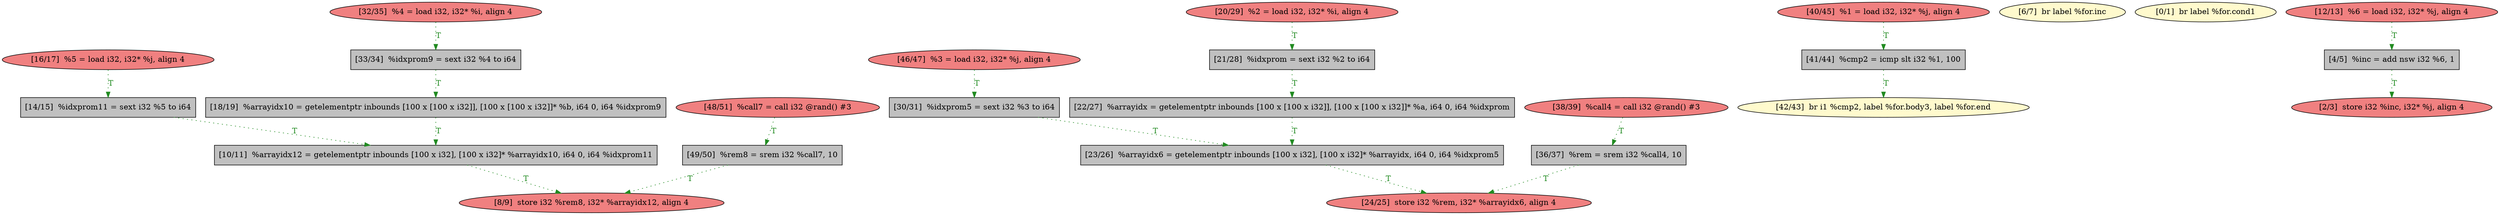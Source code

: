
digraph G {


node521 [fillcolor=grey,label="[49/50]  %rem8 = srem i32 %call7, 10",shape=rectangle,style=filled ]
node518 [fillcolor=lightcoral,label="[24/25]  store i32 %rem, i32* %arrayidx6, align 4",shape=ellipse,style=filled ]
node520 [fillcolor=lemonchiffon,label="[42/43]  br i1 %cmp2, label %for.body3, label %for.end",shape=ellipse,style=filled ]
node517 [fillcolor=grey,label="[23/26]  %arrayidx6 = getelementptr inbounds [100 x i32], [100 x i32]* %arrayidx, i64 0, i64 %idxprom5",shape=rectangle,style=filled ]
node516 [fillcolor=grey,label="[21/28]  %idxprom = sext i32 %2 to i64",shape=rectangle,style=filled ]
node513 [fillcolor=lightcoral,label="[46/47]  %3 = load i32, i32* %j, align 4",shape=ellipse,style=filled ]
node512 [fillcolor=lightcoral,label="[40/45]  %1 = load i32, i32* %j, align 4",shape=ellipse,style=filled ]
node499 [fillcolor=lemonchiffon,label="[6/7]  br label %for.inc",shape=ellipse,style=filled ]
node496 [fillcolor=lemonchiffon,label="[0/1]  br label %for.cond1",shape=ellipse,style=filled ]
node497 [fillcolor=lightcoral,label="[2/3]  store i32 %inc, i32* %j, align 4",shape=ellipse,style=filled ]
node502 [fillcolor=lightcoral,label="[12/13]  %6 = load i32, i32* %j, align 4",shape=ellipse,style=filled ]
node504 [fillcolor=lightcoral,label="[16/17]  %5 = load i32, i32* %j, align 4",shape=ellipse,style=filled ]
node515 [fillcolor=grey,label="[41/44]  %cmp2 = icmp slt i32 %1, 100",shape=rectangle,style=filled ]
node507 [fillcolor=grey,label="[30/31]  %idxprom5 = sext i32 %3 to i64",shape=rectangle,style=filled ]
node519 [fillcolor=lightcoral,label="[48/51]  %call7 = call i32 @rand() #3",shape=ellipse,style=filled ]
node514 [fillcolor=grey,label="[33/34]  %idxprom9 = sext i32 %4 to i64",shape=rectangle,style=filled ]
node501 [fillcolor=grey,label="[10/11]  %arrayidx12 = getelementptr inbounds [100 x i32], [100 x i32]* %arrayidx10, i64 0, i64 %idxprom11",shape=rectangle,style=filled ]
node511 [fillcolor=lightcoral,label="[38/39]  %call4 = call i32 @rand() #3",shape=ellipse,style=filled ]
node508 [fillcolor=lightcoral,label="[32/35]  %4 = load i32, i32* %i, align 4",shape=ellipse,style=filled ]
node509 [fillcolor=grey,label="[22/27]  %arrayidx = getelementptr inbounds [100 x [100 x i32]], [100 x [100 x i32]]* %a, i64 0, i64 %idxprom",shape=rectangle,style=filled ]
node498 [fillcolor=grey,label="[4/5]  %inc = add nsw i32 %6, 1",shape=rectangle,style=filled ]
node503 [fillcolor=grey,label="[14/15]  %idxprom11 = sext i32 %5 to i64",shape=rectangle,style=filled ]
node500 [fillcolor=lightcoral,label="[8/9]  store i32 %rem8, i32* %arrayidx12, align 4",shape=ellipse,style=filled ]
node505 [fillcolor=grey,label="[18/19]  %arrayidx10 = getelementptr inbounds [100 x [100 x i32]], [100 x [100 x i32]]* %b, i64 0, i64 %idxprom9",shape=rectangle,style=filled ]
node506 [fillcolor=lightcoral,label="[20/29]  %2 = load i32, i32* %i, align 4",shape=ellipse,style=filled ]
node510 [fillcolor=grey,label="[36/37]  %rem = srem i32 %call4, 10",shape=rectangle,style=filled ]

node514->node505 [style=dotted,color=forestgreen,label="T",fontcolor=forestgreen ]
node511->node510 [style=dotted,color=forestgreen,label="T",fontcolor=forestgreen ]
node510->node518 [style=dotted,color=forestgreen,label="T",fontcolor=forestgreen ]
node512->node515 [style=dotted,color=forestgreen,label="T",fontcolor=forestgreen ]
node515->node520 [style=dotted,color=forestgreen,label="T",fontcolor=forestgreen ]
node519->node521 [style=dotted,color=forestgreen,label="T",fontcolor=forestgreen ]
node516->node509 [style=dotted,color=forestgreen,label="T",fontcolor=forestgreen ]
node509->node517 [style=dotted,color=forestgreen,label="T",fontcolor=forestgreen ]
node517->node518 [style=dotted,color=forestgreen,label="T",fontcolor=forestgreen ]
node506->node516 [style=dotted,color=forestgreen,label="T",fontcolor=forestgreen ]
node505->node501 [style=dotted,color=forestgreen,label="T",fontcolor=forestgreen ]
node503->node501 [style=dotted,color=forestgreen,label="T",fontcolor=forestgreen ]
node502->node498 [style=dotted,color=forestgreen,label="T",fontcolor=forestgreen ]
node508->node514 [style=dotted,color=forestgreen,label="T",fontcolor=forestgreen ]
node498->node497 [style=dotted,color=forestgreen,label="T",fontcolor=forestgreen ]
node521->node500 [style=dotted,color=forestgreen,label="T",fontcolor=forestgreen ]
node513->node507 [style=dotted,color=forestgreen,label="T",fontcolor=forestgreen ]
node501->node500 [style=dotted,color=forestgreen,label="T",fontcolor=forestgreen ]
node507->node517 [style=dotted,color=forestgreen,label="T",fontcolor=forestgreen ]
node504->node503 [style=dotted,color=forestgreen,label="T",fontcolor=forestgreen ]


}
